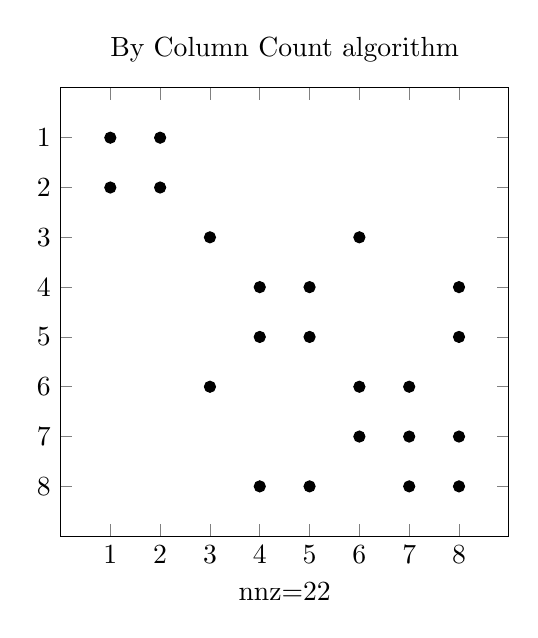 \begin{tikzpicture}
    \begin{axis}
        [   unit vector ratio* = 1 1 1
        ,   y dir = reverse
        ,   xmin = 0
        ,   ymin = 0
        ,   xmax = 9
        ,   ymax = 9
        ,   xlabel = {nnz=22}
        ,   xtick = {1,2,3,4,5,6,7,8}
        ,   ytick = {1,2,3,4,5,6,7,8}
        ,   title = {By Column Count algorithm}
        ]
        \addplot[only marks] coordinates
        {   (1,1)(1,2)
            (2,1)(2,2)
            (3,3)(3,6)
            (4,4)(4,5)(4,8)
            (5,4)(5,5)(5,8)
            (6,3)(6,6)(6,7)
            (7,6)(7,7)(7,8)
            (8,4)(8,5)(8,7)(8,8)
        };
    \end{axis}
\end{tikzpicture}
